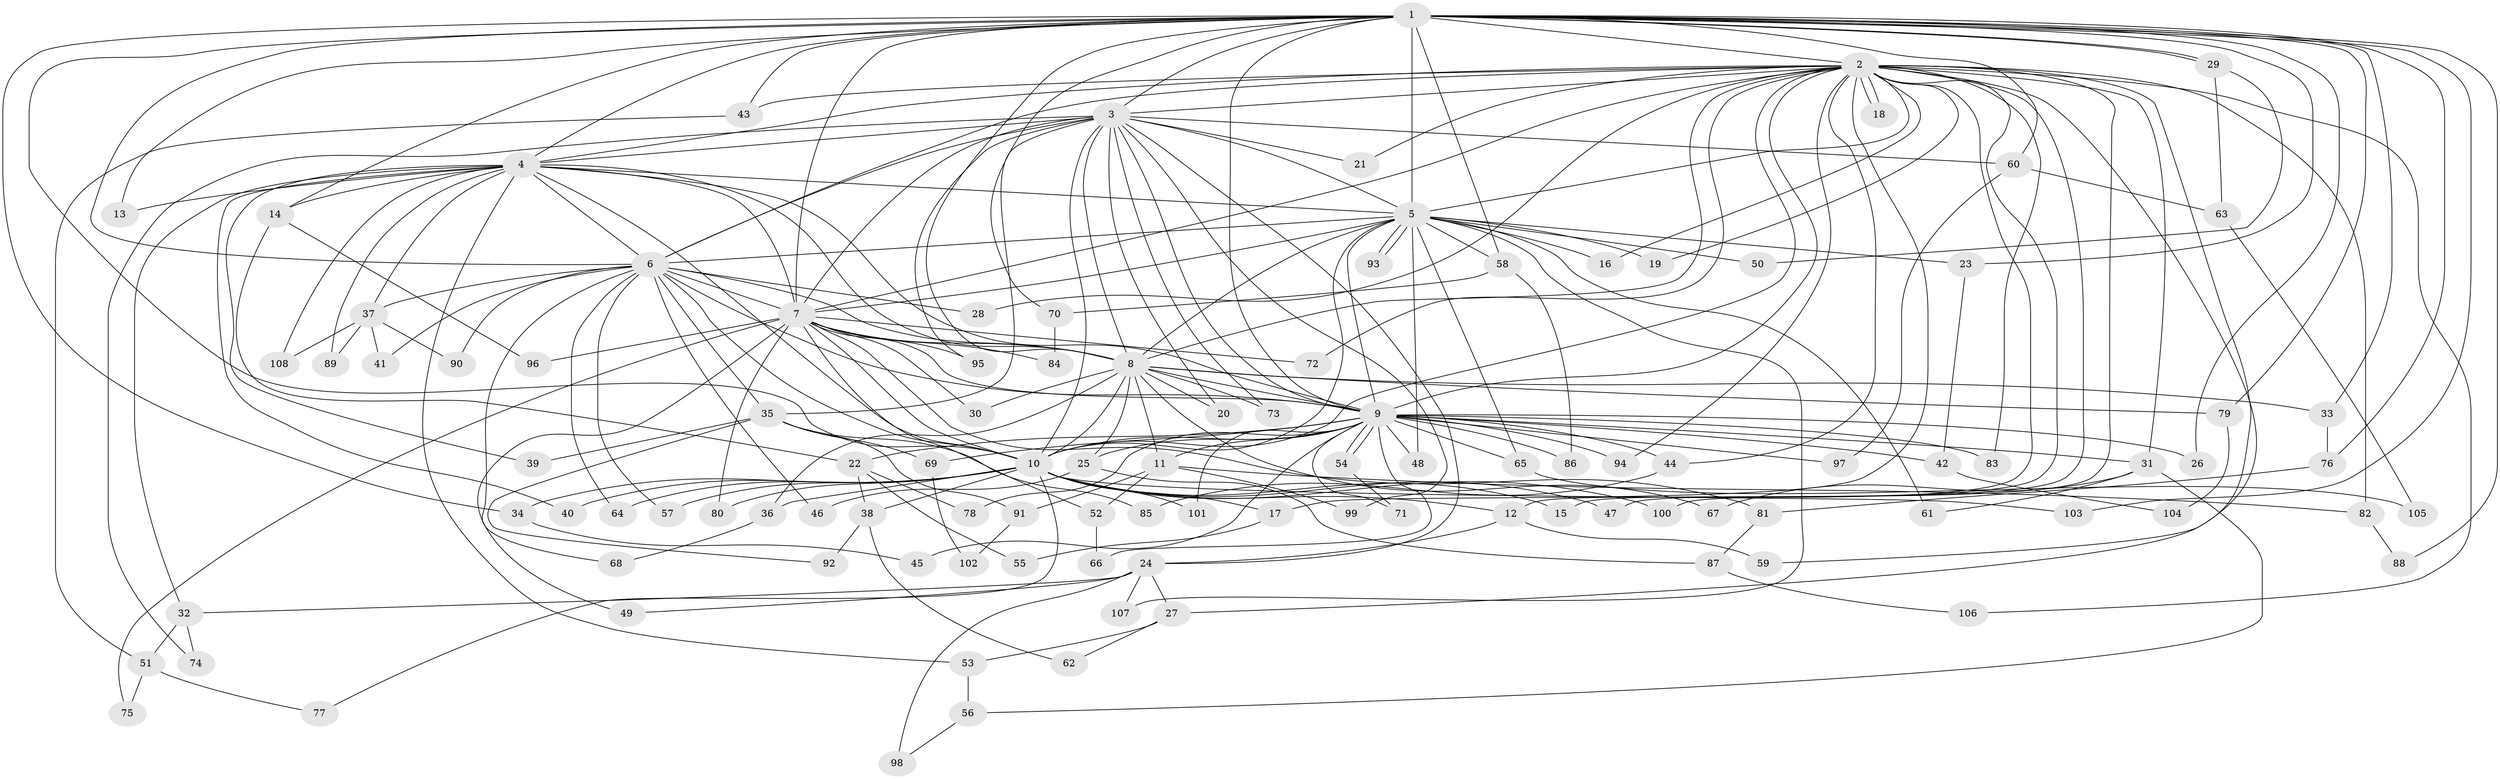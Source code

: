 // Generated by graph-tools (version 1.1) at 2025/11/02/27/25 16:11:02]
// undirected, 108 vertices, 241 edges
graph export_dot {
graph [start="1"]
  node [color=gray90,style=filled];
  1;
  2;
  3;
  4;
  5;
  6;
  7;
  8;
  9;
  10;
  11;
  12;
  13;
  14;
  15;
  16;
  17;
  18;
  19;
  20;
  21;
  22;
  23;
  24;
  25;
  26;
  27;
  28;
  29;
  30;
  31;
  32;
  33;
  34;
  35;
  36;
  37;
  38;
  39;
  40;
  41;
  42;
  43;
  44;
  45;
  46;
  47;
  48;
  49;
  50;
  51;
  52;
  53;
  54;
  55;
  56;
  57;
  58;
  59;
  60;
  61;
  62;
  63;
  64;
  65;
  66;
  67;
  68;
  69;
  70;
  71;
  72;
  73;
  74;
  75;
  76;
  77;
  78;
  79;
  80;
  81;
  82;
  83;
  84;
  85;
  86;
  87;
  88;
  89;
  90;
  91;
  92;
  93;
  94;
  95;
  96;
  97;
  98;
  99;
  100;
  101;
  102;
  103;
  104;
  105;
  106;
  107;
  108;
  1 -- 2;
  1 -- 3;
  1 -- 4;
  1 -- 5;
  1 -- 6;
  1 -- 7;
  1 -- 8;
  1 -- 9;
  1 -- 10;
  1 -- 13;
  1 -- 14;
  1 -- 23;
  1 -- 26;
  1 -- 29;
  1 -- 29;
  1 -- 33;
  1 -- 34;
  1 -- 43;
  1 -- 58;
  1 -- 60;
  1 -- 70;
  1 -- 76;
  1 -- 79;
  1 -- 88;
  1 -- 103;
  2 -- 3;
  2 -- 4;
  2 -- 5;
  2 -- 6;
  2 -- 7;
  2 -- 8;
  2 -- 9;
  2 -- 10;
  2 -- 12;
  2 -- 15;
  2 -- 16;
  2 -- 17;
  2 -- 18;
  2 -- 18;
  2 -- 19;
  2 -- 21;
  2 -- 27;
  2 -- 28;
  2 -- 31;
  2 -- 43;
  2 -- 44;
  2 -- 47;
  2 -- 59;
  2 -- 72;
  2 -- 82;
  2 -- 83;
  2 -- 94;
  2 -- 100;
  2 -- 106;
  3 -- 4;
  3 -- 5;
  3 -- 6;
  3 -- 7;
  3 -- 8;
  3 -- 9;
  3 -- 10;
  3 -- 20;
  3 -- 21;
  3 -- 24;
  3 -- 35;
  3 -- 60;
  3 -- 73;
  3 -- 74;
  3 -- 95;
  3 -- 99;
  4 -- 5;
  4 -- 6;
  4 -- 7;
  4 -- 8;
  4 -- 9;
  4 -- 10;
  4 -- 13;
  4 -- 14;
  4 -- 32;
  4 -- 37;
  4 -- 39;
  4 -- 40;
  4 -- 53;
  4 -- 89;
  4 -- 108;
  5 -- 6;
  5 -- 7;
  5 -- 8;
  5 -- 9;
  5 -- 10;
  5 -- 16;
  5 -- 19;
  5 -- 23;
  5 -- 48;
  5 -- 50;
  5 -- 58;
  5 -- 61;
  5 -- 65;
  5 -- 93;
  5 -- 93;
  5 -- 107;
  6 -- 7;
  6 -- 8;
  6 -- 9;
  6 -- 10;
  6 -- 28;
  6 -- 35;
  6 -- 37;
  6 -- 41;
  6 -- 46;
  6 -- 57;
  6 -- 64;
  6 -- 68;
  6 -- 90;
  7 -- 8;
  7 -- 9;
  7 -- 10;
  7 -- 30;
  7 -- 49;
  7 -- 52;
  7 -- 72;
  7 -- 75;
  7 -- 80;
  7 -- 81;
  7 -- 84;
  7 -- 95;
  7 -- 96;
  8 -- 9;
  8 -- 10;
  8 -- 11;
  8 -- 20;
  8 -- 25;
  8 -- 30;
  8 -- 33;
  8 -- 36;
  8 -- 67;
  8 -- 73;
  8 -- 79;
  9 -- 10;
  9 -- 11;
  9 -- 22;
  9 -- 25;
  9 -- 26;
  9 -- 31;
  9 -- 42;
  9 -- 44;
  9 -- 45;
  9 -- 48;
  9 -- 54;
  9 -- 54;
  9 -- 65;
  9 -- 66;
  9 -- 69;
  9 -- 71;
  9 -- 78;
  9 -- 83;
  9 -- 86;
  9 -- 94;
  9 -- 97;
  9 -- 101;
  10 -- 12;
  10 -- 15;
  10 -- 17;
  10 -- 34;
  10 -- 36;
  10 -- 38;
  10 -- 40;
  10 -- 47;
  10 -- 57;
  10 -- 64;
  10 -- 77;
  10 -- 80;
  10 -- 100;
  10 -- 101;
  10 -- 103;
  11 -- 52;
  11 -- 82;
  11 -- 91;
  11 -- 99;
  12 -- 24;
  12 -- 59;
  14 -- 22;
  14 -- 96;
  17 -- 55;
  22 -- 38;
  22 -- 55;
  22 -- 78;
  23 -- 42;
  24 -- 27;
  24 -- 32;
  24 -- 49;
  24 -- 98;
  24 -- 107;
  25 -- 46;
  25 -- 87;
  27 -- 53;
  27 -- 62;
  29 -- 50;
  29 -- 63;
  31 -- 56;
  31 -- 61;
  31 -- 67;
  32 -- 51;
  32 -- 74;
  33 -- 76;
  34 -- 45;
  35 -- 39;
  35 -- 69;
  35 -- 85;
  35 -- 91;
  35 -- 92;
  36 -- 68;
  37 -- 41;
  37 -- 89;
  37 -- 90;
  37 -- 108;
  38 -- 62;
  38 -- 92;
  42 -- 104;
  43 -- 51;
  44 -- 85;
  51 -- 75;
  51 -- 77;
  52 -- 66;
  53 -- 56;
  54 -- 71;
  56 -- 98;
  58 -- 70;
  58 -- 86;
  60 -- 63;
  60 -- 97;
  63 -- 105;
  65 -- 105;
  69 -- 102;
  70 -- 84;
  76 -- 81;
  79 -- 104;
  81 -- 87;
  82 -- 88;
  87 -- 106;
  91 -- 102;
}
